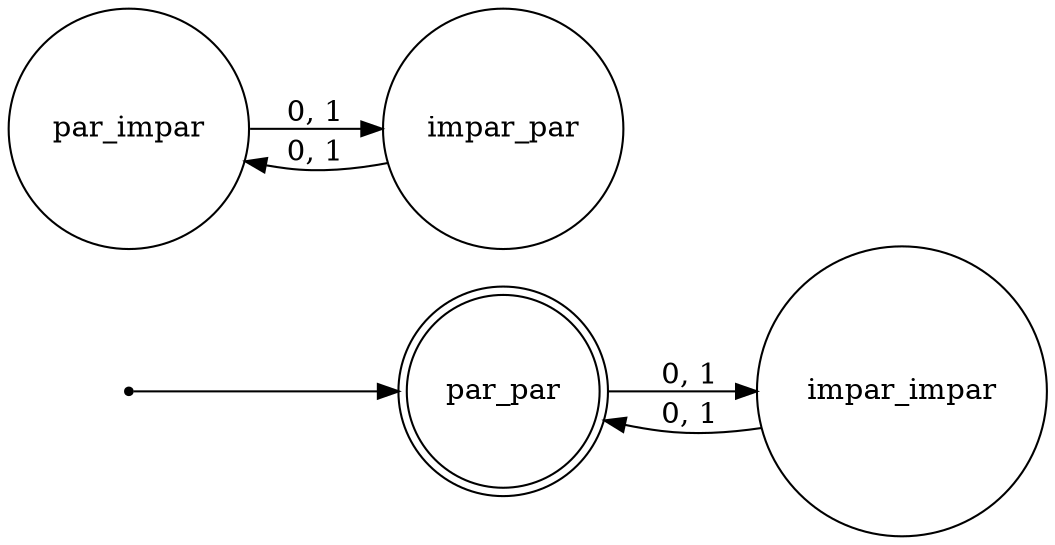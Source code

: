 digraph finite_state_machine {
rankdir=LR;
size="8,5"
node [shape = doublecircle]; "par_par" ;
node [shape = circle];
init [shape = point];
init -> "par_par";
"par_par" -> "impar_impar" [label = "0, 1"];
"par_impar" -> "impar_par" [label = "0, 1"];
"impar_par" -> "par_impar" [label = "0, 1"];
"impar_impar" -> "par_par" [label = "0, 1"];
}